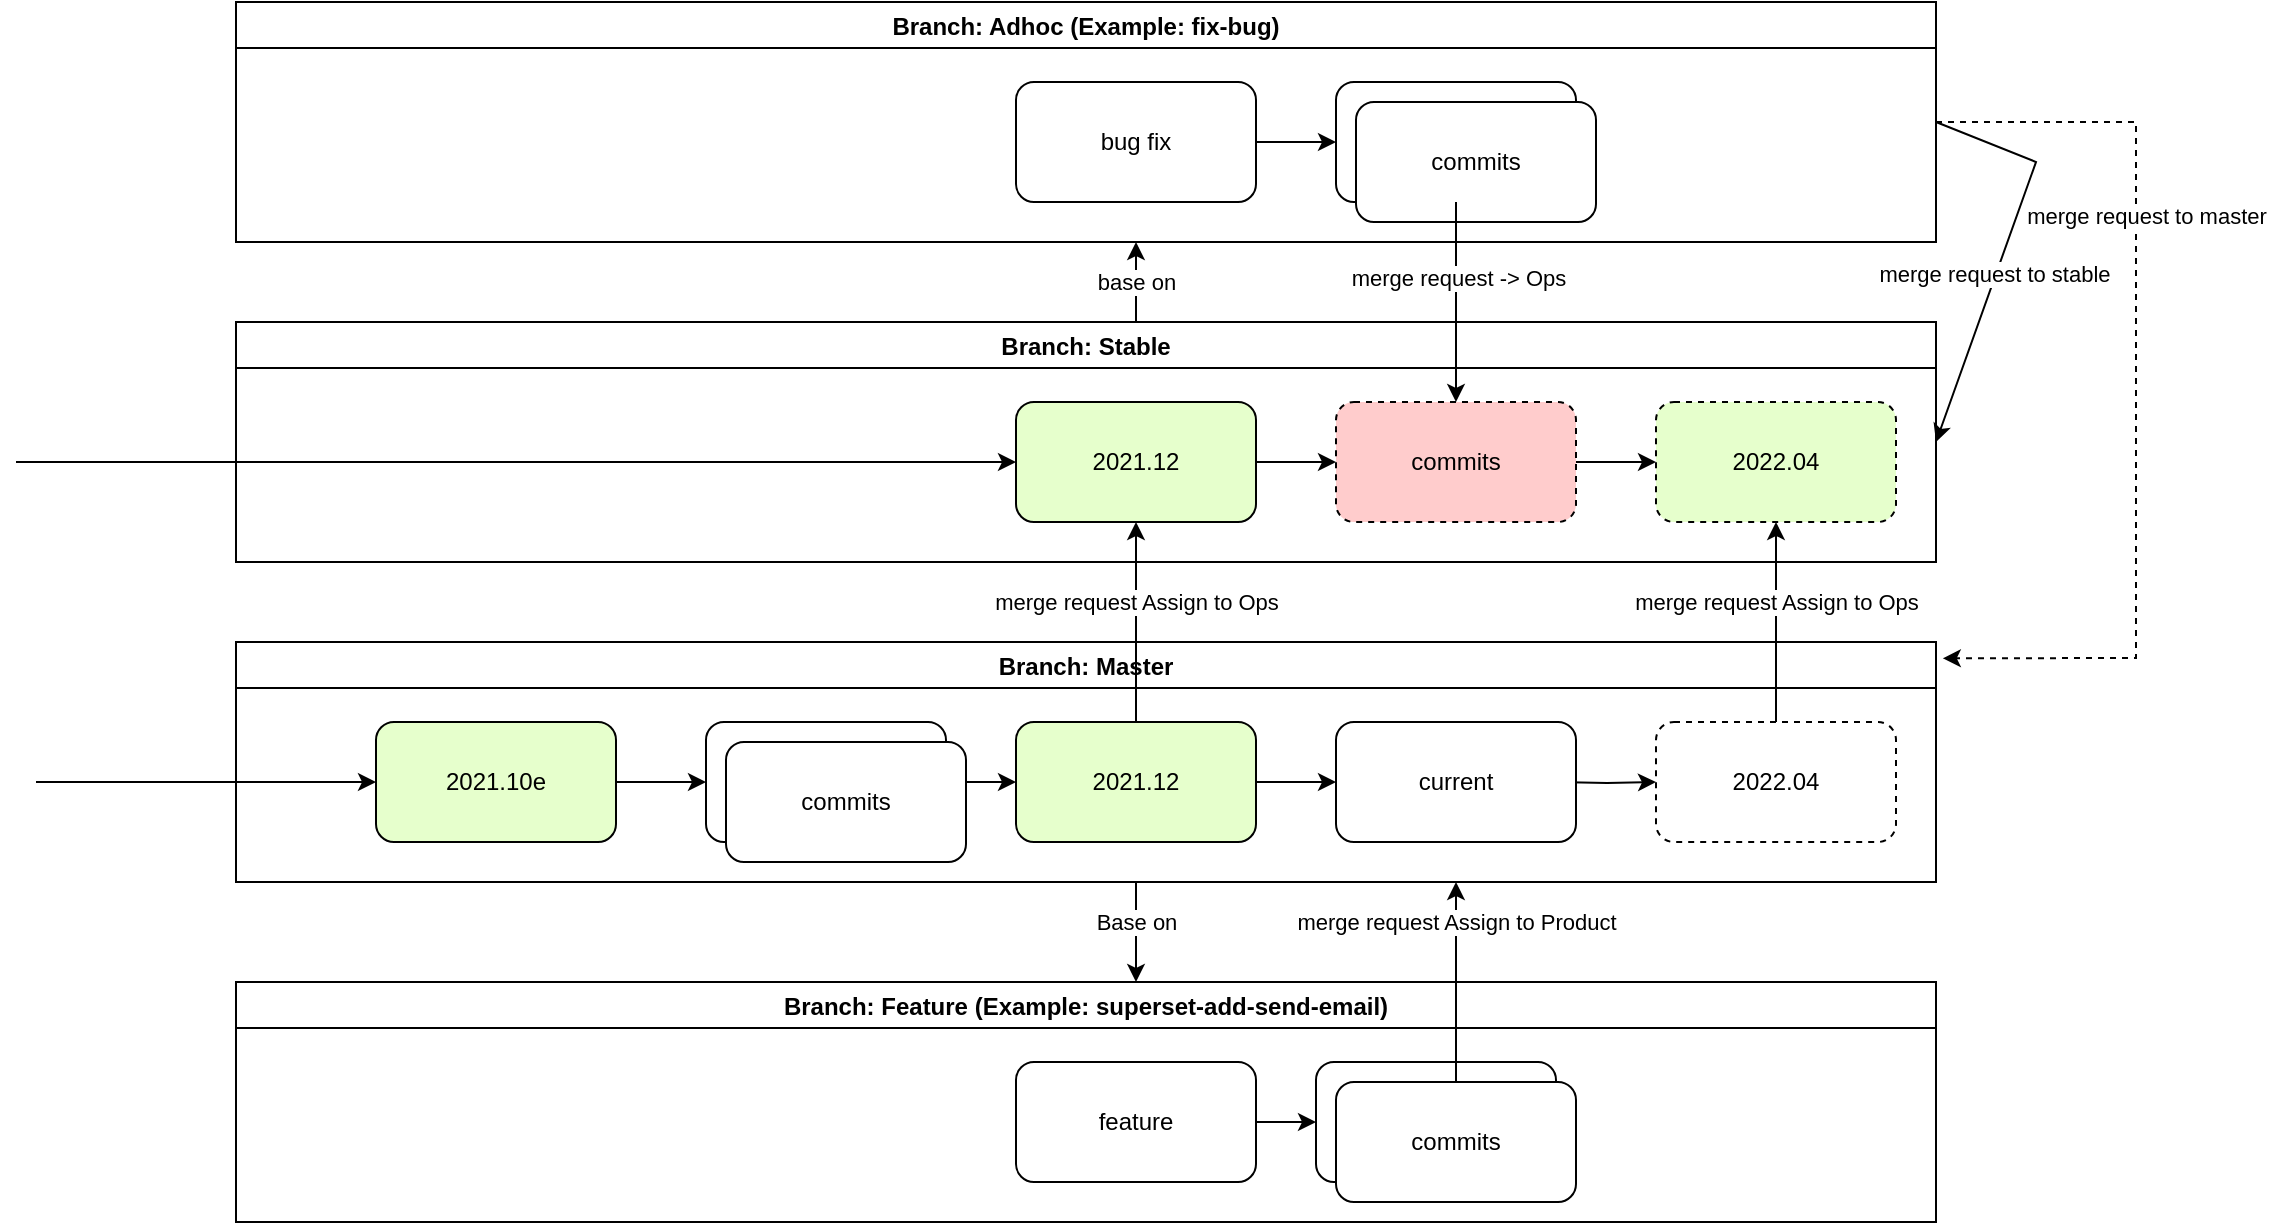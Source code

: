<mxfile version="18.1.2" type="github">
  <diagram id="KoZ98nMhSqWGgLAd5fik" name="Page-1">
    <mxGraphModel dx="1186" dy="1746" grid="1" gridSize="10" guides="1" tooltips="1" connect="1" arrows="1" fold="1" page="1" pageScale="1" pageWidth="850" pageHeight="1100" math="0" shadow="0">
      <root>
        <mxCell id="0" />
        <mxCell id="1" parent="0" />
        <mxCell id="StiKOzU4GXZpJ1Omx3j6-12" value="Branch: Master" style="swimlane;" parent="1" vertex="1">
          <mxGeometry x="130" y="250" width="850" height="120" as="geometry" />
        </mxCell>
        <mxCell id="StiKOzU4GXZpJ1Omx3j6-19" style="edgeStyle=orthogonalEdgeStyle;rounded=0;orthogonalLoop=1;jettySize=auto;html=1;entryX=0;entryY=0.5;entryDx=0;entryDy=0;" parent="StiKOzU4GXZpJ1Omx3j6-12" target="StiKOzU4GXZpJ1Omx3j6-18" edge="1">
          <mxGeometry relative="1" as="geometry">
            <mxPoint x="660" y="70" as="sourcePoint" />
          </mxGeometry>
        </mxCell>
        <mxCell id="StiKOzU4GXZpJ1Omx3j6-1" value="2021.10e" style="rounded=1;whiteSpace=wrap;html=1;fillColor=#E6FFCC;" parent="StiKOzU4GXZpJ1Omx3j6-12" vertex="1">
          <mxGeometry x="70" y="40" width="120" height="60" as="geometry" />
        </mxCell>
        <mxCell id="StiKOzU4GXZpJ1Omx3j6-2" value="" style="rounded=1;whiteSpace=wrap;html=1;" parent="StiKOzU4GXZpJ1Omx3j6-12" vertex="1">
          <mxGeometry x="235" y="40" width="120" height="60" as="geometry" />
        </mxCell>
        <mxCell id="StiKOzU4GXZpJ1Omx3j6-4" style="edgeStyle=orthogonalEdgeStyle;rounded=0;orthogonalLoop=1;jettySize=auto;html=1;entryX=0;entryY=0.5;entryDx=0;entryDy=0;" parent="StiKOzU4GXZpJ1Omx3j6-12" source="StiKOzU4GXZpJ1Omx3j6-1" target="StiKOzU4GXZpJ1Omx3j6-2" edge="1">
          <mxGeometry relative="1" as="geometry" />
        </mxCell>
        <mxCell id="StiKOzU4GXZpJ1Omx3j6-5" value="2021.12" style="rounded=1;whiteSpace=wrap;html=1;fillColor=#E6FFCC;" parent="StiKOzU4GXZpJ1Omx3j6-12" vertex="1">
          <mxGeometry x="390" y="40" width="120" height="60" as="geometry" />
        </mxCell>
        <mxCell id="StiKOzU4GXZpJ1Omx3j6-6" value="" style="edgeStyle=orthogonalEdgeStyle;rounded=0;orthogonalLoop=1;jettySize=auto;html=1;" parent="StiKOzU4GXZpJ1Omx3j6-12" source="StiKOzU4GXZpJ1Omx3j6-2" target="StiKOzU4GXZpJ1Omx3j6-5" edge="1">
          <mxGeometry relative="1" as="geometry" />
        </mxCell>
        <mxCell id="StiKOzU4GXZpJ1Omx3j6-14" style="edgeStyle=orthogonalEdgeStyle;rounded=0;orthogonalLoop=1;jettySize=auto;html=1;entryX=0;entryY=0.5;entryDx=0;entryDy=0;" parent="StiKOzU4GXZpJ1Omx3j6-12" source="StiKOzU4GXZpJ1Omx3j6-5" target="StiKOzU4GXZpJ1Omx3j6-15" edge="1">
          <mxGeometry relative="1" as="geometry">
            <mxPoint x="540" y="70" as="targetPoint" />
          </mxGeometry>
        </mxCell>
        <mxCell id="StiKOzU4GXZpJ1Omx3j6-18" value="2022.04" style="rounded=1;whiteSpace=wrap;html=1;dashed=1;" parent="StiKOzU4GXZpJ1Omx3j6-12" vertex="1">
          <mxGeometry x="710" y="40" width="120" height="60" as="geometry" />
        </mxCell>
        <mxCell id="StiKOzU4GXZpJ1Omx3j6-15" value="current" style="rounded=1;whiteSpace=wrap;html=1;" parent="StiKOzU4GXZpJ1Omx3j6-12" vertex="1">
          <mxGeometry x="550" y="40" width="120" height="60" as="geometry" />
        </mxCell>
        <mxCell id="StiKOzU4GXZpJ1Omx3j6-3" value="" style="endArrow=classic;html=1;rounded=0;entryX=0;entryY=0.5;entryDx=0;entryDy=0;" parent="1" target="StiKOzU4GXZpJ1Omx3j6-1" edge="1">
          <mxGeometry width="50" height="50" relative="1" as="geometry">
            <mxPoint x="30" y="320" as="sourcePoint" />
            <mxPoint x="450" y="310" as="targetPoint" />
          </mxGeometry>
        </mxCell>
        <mxCell id="StiKOzU4GXZpJ1Omx3j6-8" value="Branch: Stable" style="swimlane;" parent="1" vertex="1">
          <mxGeometry x="130" y="90" width="850" height="120" as="geometry" />
        </mxCell>
        <mxCell id="StiKOzU4GXZpJ1Omx3j6-7" value="2021.12" style="rounded=1;whiteSpace=wrap;html=1;fillColor=#E6FFCC;" parent="StiKOzU4GXZpJ1Omx3j6-8" vertex="1">
          <mxGeometry x="390" y="40" width="120" height="60" as="geometry" />
        </mxCell>
        <mxCell id="StiKOzU4GXZpJ1Omx3j6-20" value="2022.04" style="rounded=1;whiteSpace=wrap;html=1;fillColor=#E6FFCC;dashed=1;" parent="StiKOzU4GXZpJ1Omx3j6-8" vertex="1">
          <mxGeometry x="710" y="40" width="120" height="60" as="geometry" />
        </mxCell>
        <mxCell id="StiKOzU4GXZpJ1Omx3j6-57" value="commits" style="rounded=1;whiteSpace=wrap;html=1;dashed=1;fillColor=#FFCCCC;" parent="StiKOzU4GXZpJ1Omx3j6-8" vertex="1">
          <mxGeometry x="550" y="40" width="120" height="60" as="geometry" />
        </mxCell>
        <mxCell id="StiKOzU4GXZpJ1Omx3j6-61" value="" style="endArrow=classic;html=1;rounded=0;exitX=1;exitY=0.5;exitDx=0;exitDy=0;entryX=0;entryY=0.5;entryDx=0;entryDy=0;" parent="StiKOzU4GXZpJ1Omx3j6-8" source="StiKOzU4GXZpJ1Omx3j6-57" target="StiKOzU4GXZpJ1Omx3j6-20" edge="1">
          <mxGeometry width="50" height="50" relative="1" as="geometry">
            <mxPoint x="580" y="120" as="sourcePoint" />
            <mxPoint x="630" y="70" as="targetPoint" />
          </mxGeometry>
        </mxCell>
        <mxCell id="StiKOzU4GXZpJ1Omx3j6-9" value="" style="endArrow=classic;html=1;rounded=0;exitX=0.5;exitY=0;exitDx=0;exitDy=0;entryX=0.5;entryY=1;entryDx=0;entryDy=0;" parent="1" source="StiKOzU4GXZpJ1Omx3j6-5" target="StiKOzU4GXZpJ1Omx3j6-7" edge="1">
          <mxGeometry width="50" height="50" relative="1" as="geometry">
            <mxPoint x="400" y="280" as="sourcePoint" />
            <mxPoint x="450" y="230" as="targetPoint" />
          </mxGeometry>
        </mxCell>
        <mxCell id="StiKOzU4GXZpJ1Omx3j6-10" value="merge request Assign to Ops" style="edgeLabel;html=1;align=center;verticalAlign=middle;resizable=0;points=[];" parent="StiKOzU4GXZpJ1Omx3j6-9" vertex="1" connectable="0">
          <mxGeometry x="-0.356" y="-2" relative="1" as="geometry">
            <mxPoint x="-2" y="-28" as="offset" />
          </mxGeometry>
        </mxCell>
        <mxCell id="StiKOzU4GXZpJ1Omx3j6-11" value="" style="endArrow=classic;html=1;rounded=0;entryX=0;entryY=0.5;entryDx=0;entryDy=0;" parent="1" target="StiKOzU4GXZpJ1Omx3j6-7" edge="1">
          <mxGeometry width="50" height="50" relative="1" as="geometry">
            <mxPoint x="20" y="160" as="sourcePoint" />
            <mxPoint x="450" y="230" as="targetPoint" />
          </mxGeometry>
        </mxCell>
        <mxCell id="StiKOzU4GXZpJ1Omx3j6-16" value="commits" style="rounded=1;whiteSpace=wrap;html=1;" parent="1" vertex="1">
          <mxGeometry x="375" y="300" width="120" height="60" as="geometry" />
        </mxCell>
        <mxCell id="StiKOzU4GXZpJ1Omx3j6-21" value="" style="endArrow=classic;html=1;rounded=0;exitX=0.5;exitY=0;exitDx=0;exitDy=0;entryX=0.5;entryY=1;entryDx=0;entryDy=0;" parent="1" source="StiKOzU4GXZpJ1Omx3j6-18" target="StiKOzU4GXZpJ1Omx3j6-20" edge="1">
          <mxGeometry width="50" height="50" relative="1" as="geometry">
            <mxPoint x="440" y="280" as="sourcePoint" />
            <mxPoint x="490" y="230" as="targetPoint" />
          </mxGeometry>
        </mxCell>
        <mxCell id="StiKOzU4GXZpJ1Omx3j6-22" value="merge request Assign to Ops" style="edgeLabel;html=1;align=center;verticalAlign=middle;resizable=0;points=[];" parent="StiKOzU4GXZpJ1Omx3j6-21" vertex="1" connectable="0">
          <mxGeometry x="0.248" relative="1" as="geometry">
            <mxPoint y="2" as="offset" />
          </mxGeometry>
        </mxCell>
        <mxCell id="StiKOzU4GXZpJ1Omx3j6-24" value="Branch: Feature (Example: superset-add-send-email)" style="swimlane;" parent="1" vertex="1">
          <mxGeometry x="130" y="420" width="850" height="120" as="geometry" />
        </mxCell>
        <mxCell id="StiKOzU4GXZpJ1Omx3j6-37" value="feature" style="rounded=1;whiteSpace=wrap;html=1;" parent="StiKOzU4GXZpJ1Omx3j6-24" vertex="1">
          <mxGeometry x="390" y="40" width="120" height="60" as="geometry" />
        </mxCell>
        <mxCell id="StiKOzU4GXZpJ1Omx3j6-43" value="commits" style="rounded=1;whiteSpace=wrap;html=1;" parent="StiKOzU4GXZpJ1Omx3j6-24" vertex="1">
          <mxGeometry x="540" y="40" width="120" height="60" as="geometry" />
        </mxCell>
        <mxCell id="StiKOzU4GXZpJ1Omx3j6-42" value="" style="endArrow=classic;html=1;rounded=0;exitX=1;exitY=0.5;exitDx=0;exitDy=0;entryX=0;entryY=0.5;entryDx=0;entryDy=0;" parent="StiKOzU4GXZpJ1Omx3j6-24" source="StiKOzU4GXZpJ1Omx3j6-37" target="StiKOzU4GXZpJ1Omx3j6-43" edge="1">
          <mxGeometry width="50" height="50" relative="1" as="geometry">
            <mxPoint x="350" y="-60" as="sourcePoint" />
            <mxPoint x="400" y="-110" as="targetPoint" />
          </mxGeometry>
        </mxCell>
        <mxCell id="StiKOzU4GXZpJ1Omx3j6-44" value="commits" style="rounded=1;whiteSpace=wrap;html=1;" parent="StiKOzU4GXZpJ1Omx3j6-24" vertex="1">
          <mxGeometry x="550" y="50" width="120" height="60" as="geometry" />
        </mxCell>
        <mxCell id="StiKOzU4GXZpJ1Omx3j6-36" value="" style="endArrow=classic;html=1;rounded=0;" parent="1" edge="1">
          <mxGeometry width="50" height="50" relative="1" as="geometry">
            <mxPoint x="580" y="370" as="sourcePoint" />
            <mxPoint x="580" y="420" as="targetPoint" />
          </mxGeometry>
        </mxCell>
        <mxCell id="StiKOzU4GXZpJ1Omx3j6-41" value="Base on" style="edgeLabel;html=1;align=center;verticalAlign=middle;resizable=0;points=[];" parent="StiKOzU4GXZpJ1Omx3j6-36" vertex="1" connectable="0">
          <mxGeometry x="-0.32" y="-2" relative="1" as="geometry">
            <mxPoint x="2" y="3" as="offset" />
          </mxGeometry>
        </mxCell>
        <mxCell id="StiKOzU4GXZpJ1Omx3j6-45" value="" style="endArrow=classic;html=1;rounded=0;exitX=0.5;exitY=0;exitDx=0;exitDy=0;" parent="1" source="StiKOzU4GXZpJ1Omx3j6-44" edge="1">
          <mxGeometry width="50" height="50" relative="1" as="geometry">
            <mxPoint x="480" y="360" as="sourcePoint" />
            <mxPoint x="740" y="370" as="targetPoint" />
          </mxGeometry>
        </mxCell>
        <mxCell id="StiKOzU4GXZpJ1Omx3j6-46" value="merge request Assign to Product" style="edgeLabel;html=1;align=center;verticalAlign=middle;resizable=0;points=[];" parent="StiKOzU4GXZpJ1Omx3j6-45" vertex="1" connectable="0">
          <mxGeometry x="0.344" y="2" relative="1" as="geometry">
            <mxPoint x="2" y="-13" as="offset" />
          </mxGeometry>
        </mxCell>
        <mxCell id="StiKOzU4GXZpJ1Omx3j6-48" value="Branch: Adhoc (Example: fix-bug)" style="swimlane;" parent="1" vertex="1">
          <mxGeometry x="130" y="-70" width="850" height="120" as="geometry" />
        </mxCell>
        <mxCell id="StiKOzU4GXZpJ1Omx3j6-49" value="bug fix" style="rounded=1;whiteSpace=wrap;html=1;" parent="StiKOzU4GXZpJ1Omx3j6-48" vertex="1">
          <mxGeometry x="390" y="40" width="120" height="60" as="geometry" />
        </mxCell>
        <mxCell id="StiKOzU4GXZpJ1Omx3j6-50" value="commits" style="rounded=1;whiteSpace=wrap;html=1;" parent="StiKOzU4GXZpJ1Omx3j6-48" vertex="1">
          <mxGeometry x="550" y="40" width="120" height="60" as="geometry" />
        </mxCell>
        <mxCell id="StiKOzU4GXZpJ1Omx3j6-51" value="" style="endArrow=classic;html=1;rounded=0;exitX=1;exitY=0.5;exitDx=0;exitDy=0;entryX=0;entryY=0.5;entryDx=0;entryDy=0;" parent="StiKOzU4GXZpJ1Omx3j6-48" source="StiKOzU4GXZpJ1Omx3j6-49" target="StiKOzU4GXZpJ1Omx3j6-50" edge="1">
          <mxGeometry width="50" height="50" relative="1" as="geometry">
            <mxPoint x="350" y="-60" as="sourcePoint" />
            <mxPoint x="400" y="-110" as="targetPoint" />
          </mxGeometry>
        </mxCell>
        <mxCell id="StiKOzU4GXZpJ1Omx3j6-52" value="commits" style="rounded=1;whiteSpace=wrap;html=1;" parent="StiKOzU4GXZpJ1Omx3j6-48" vertex="1">
          <mxGeometry x="560" y="50" width="120" height="60" as="geometry" />
        </mxCell>
        <mxCell id="StiKOzU4GXZpJ1Omx3j6-56" value="" style="endArrow=classic;html=1;rounded=0;" parent="1" edge="1">
          <mxGeometry width="50" height="50" relative="1" as="geometry">
            <mxPoint x="580" y="90" as="sourcePoint" />
            <mxPoint x="580" y="50" as="targetPoint" />
          </mxGeometry>
        </mxCell>
        <mxCell id="StiKOzU4GXZpJ1Omx3j6-63" value="base on" style="edgeLabel;html=1;align=center;verticalAlign=middle;resizable=0;points=[];" parent="StiKOzU4GXZpJ1Omx3j6-56" vertex="1" connectable="0">
          <mxGeometry x="0.252" y="-1" relative="1" as="geometry">
            <mxPoint x="-1" y="5" as="offset" />
          </mxGeometry>
        </mxCell>
        <mxCell id="StiKOzU4GXZpJ1Omx3j6-58" value="" style="endArrow=classic;html=1;rounded=0;exitX=0.5;exitY=1;exitDx=0;exitDy=0;entryX=0.5;entryY=0;entryDx=0;entryDy=0;" parent="1" source="StiKOzU4GXZpJ1Omx3j6-50" target="StiKOzU4GXZpJ1Omx3j6-57" edge="1">
          <mxGeometry width="50" height="50" relative="1" as="geometry">
            <mxPoint x="710" y="210" as="sourcePoint" />
            <mxPoint x="760" y="160" as="targetPoint" />
          </mxGeometry>
        </mxCell>
        <mxCell id="StiKOzU4GXZpJ1Omx3j6-62" value="merge request -&amp;gt; Ops" style="edgeLabel;html=1;align=center;verticalAlign=middle;resizable=0;points=[];" parent="StiKOzU4GXZpJ1Omx3j6-58" vertex="1" connectable="0">
          <mxGeometry x="-0.252" y="1" relative="1" as="geometry">
            <mxPoint as="offset" />
          </mxGeometry>
        </mxCell>
        <mxCell id="StiKOzU4GXZpJ1Omx3j6-60" value="" style="endArrow=classic;html=1;rounded=0;exitX=1;exitY=0.5;exitDx=0;exitDy=0;" parent="1" source="StiKOzU4GXZpJ1Omx3j6-7" edge="1">
          <mxGeometry width="50" height="50" relative="1" as="geometry">
            <mxPoint x="710" y="210" as="sourcePoint" />
            <mxPoint x="680" y="160" as="targetPoint" />
          </mxGeometry>
        </mxCell>
        <mxCell id="StiKOzU4GXZpJ1Omx3j6-70" value="" style="endArrow=classic;html=1;rounded=0;exitX=1;exitY=0.5;exitDx=0;exitDy=0;entryX=1.004;entryY=0.068;entryDx=0;entryDy=0;dashed=1;entryPerimeter=0;" parent="1" source="StiKOzU4GXZpJ1Omx3j6-48" target="StiKOzU4GXZpJ1Omx3j6-12" edge="1">
          <mxGeometry width="50" height="50" relative="1" as="geometry">
            <mxPoint x="630" y="310" as="sourcePoint" />
            <mxPoint x="680" y="260" as="targetPoint" />
            <Array as="points">
              <mxPoint x="1080" y="-10" />
              <mxPoint x="1080" y="258" />
            </Array>
          </mxGeometry>
        </mxCell>
        <mxCell id="StiKOzU4GXZpJ1Omx3j6-71" value="merge request to master" style="edgeLabel;html=1;align=center;verticalAlign=middle;resizable=0;points=[];" parent="StiKOzU4GXZpJ1Omx3j6-70" vertex="1" connectable="0">
          <mxGeometry x="-0.504" y="2" relative="1" as="geometry">
            <mxPoint x="3" y="32" as="offset" />
          </mxGeometry>
        </mxCell>
        <mxCell id="4uKgp_Z36NlqbvBXfsu_-1" value="" style="endArrow=classic;html=1;rounded=0;exitX=1;exitY=0.5;exitDx=0;exitDy=0;entryX=1;entryY=0.5;entryDx=0;entryDy=0;" edge="1" parent="1" source="StiKOzU4GXZpJ1Omx3j6-48" target="StiKOzU4GXZpJ1Omx3j6-8">
          <mxGeometry width="50" height="50" relative="1" as="geometry">
            <mxPoint x="1030" y="10" as="sourcePoint" />
            <mxPoint x="710" y="240" as="targetPoint" />
            <Array as="points">
              <mxPoint x="1030" y="10" />
            </Array>
          </mxGeometry>
        </mxCell>
        <mxCell id="4uKgp_Z36NlqbvBXfsu_-2" value="merge request to stable" style="edgeLabel;html=1;align=center;verticalAlign=middle;resizable=0;points=[];" vertex="1" connectable="0" parent="4uKgp_Z36NlqbvBXfsu_-1">
          <mxGeometry x="0.118" y="-1" relative="1" as="geometry">
            <mxPoint as="offset" />
          </mxGeometry>
        </mxCell>
      </root>
    </mxGraphModel>
  </diagram>
</mxfile>
